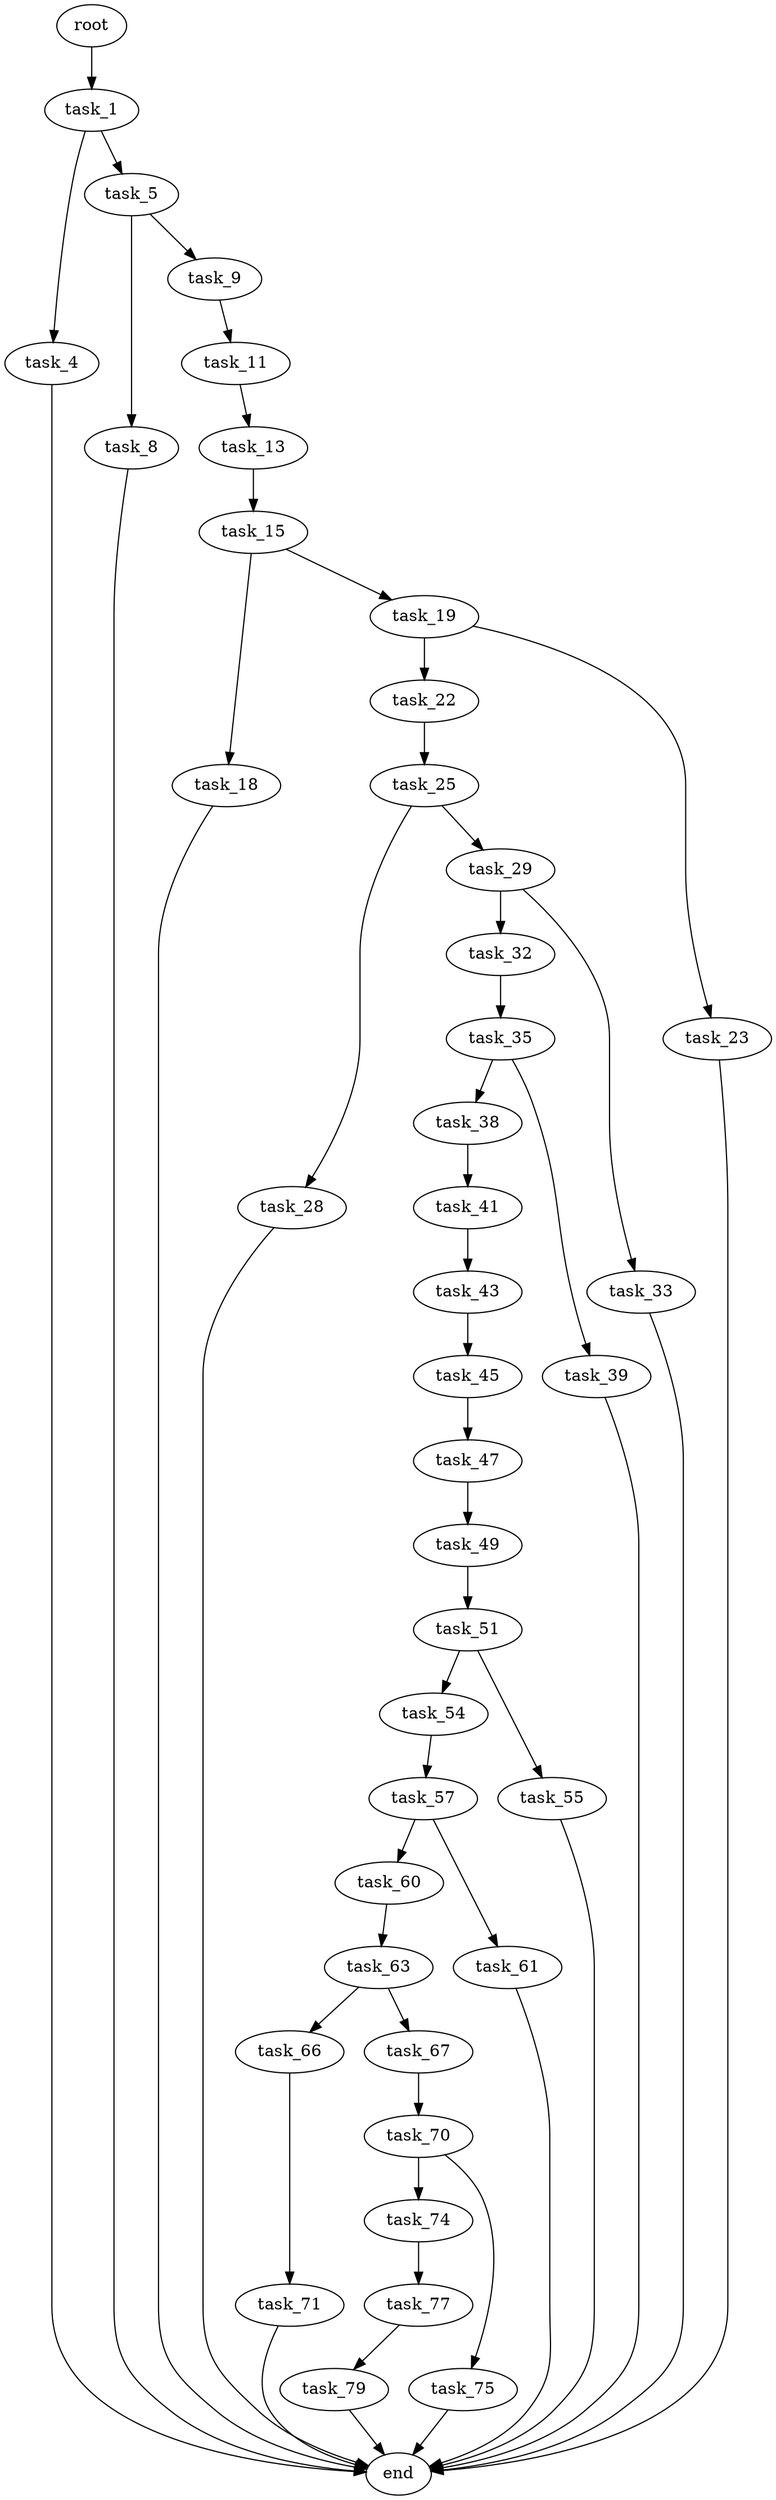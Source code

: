 digraph G {
  root [size="0.000000"];
  task_1 [size="782757789696.000000"];
  task_4 [size="492633920299.000000"];
  task_5 [size="1339773622.000000"];
  end [size="0.000000"];
  task_8 [size="98496744335.000000"];
  task_9 [size="8349002946.000000"];
  task_11 [size="8589934592.000000"];
  task_13 [size="203497001920.000000"];
  task_15 [size="457021827025.000000"];
  task_18 [size="549755813888.000000"];
  task_19 [size="110825372438.000000"];
  task_22 [size="210738284738.000000"];
  task_23 [size="5693842210.000000"];
  task_25 [size="220322984573.000000"];
  task_28 [size="841284924195.000000"];
  task_29 [size="22494589694.000000"];
  task_32 [size="549755813888.000000"];
  task_33 [size="12828609365.000000"];
  task_35 [size="10022169746.000000"];
  task_38 [size="549755813888.000000"];
  task_39 [size="196695249015.000000"];
  task_41 [size="28991029248.000000"];
  task_43 [size="9905246040.000000"];
  task_45 [size="7549974492.000000"];
  task_47 [size="10989904939.000000"];
  task_49 [size="307003105240.000000"];
  task_51 [size="2819371730.000000"];
  task_54 [size="7672697080.000000"];
  task_55 [size="227676793179.000000"];
  task_57 [size="17237122893.000000"];
  task_60 [size="1444968025.000000"];
  task_61 [size="28991029248.000000"];
  task_63 [size="780764719143.000000"];
  task_66 [size="29374701528.000000"];
  task_67 [size="1261626592090.000000"];
  task_71 [size="5284236083.000000"];
  task_70 [size="15147047698.000000"];
  task_74 [size="368293445632.000000"];
  task_75 [size="14890563172.000000"];
  task_77 [size="3481173705.000000"];
  task_79 [size="1841534832.000000"];

  root -> task_1 [size="1.000000"];
  task_1 -> task_4 [size="679477248.000000"];
  task_1 -> task_5 [size="679477248.000000"];
  task_4 -> end [size="1.000000"];
  task_5 -> task_8 [size="134217728.000000"];
  task_5 -> task_9 [size="134217728.000000"];
  task_8 -> end [size="1.000000"];
  task_9 -> task_11 [size="134217728.000000"];
  task_11 -> task_13 [size="33554432.000000"];
  task_13 -> task_15 [size="838860800.000000"];
  task_15 -> task_18 [size="679477248.000000"];
  task_15 -> task_19 [size="679477248.000000"];
  task_18 -> end [size="1.000000"];
  task_19 -> task_22 [size="75497472.000000"];
  task_19 -> task_23 [size="75497472.000000"];
  task_22 -> task_25 [size="209715200.000000"];
  task_23 -> end [size="1.000000"];
  task_25 -> task_28 [size="679477248.000000"];
  task_25 -> task_29 [size="679477248.000000"];
  task_28 -> end [size="1.000000"];
  task_29 -> task_32 [size="838860800.000000"];
  task_29 -> task_33 [size="838860800.000000"];
  task_32 -> task_35 [size="536870912.000000"];
  task_33 -> end [size="1.000000"];
  task_35 -> task_38 [size="679477248.000000"];
  task_35 -> task_39 [size="679477248.000000"];
  task_38 -> task_41 [size="536870912.000000"];
  task_39 -> end [size="1.000000"];
  task_41 -> task_43 [size="75497472.000000"];
  task_43 -> task_45 [size="536870912.000000"];
  task_45 -> task_47 [size="134217728.000000"];
  task_47 -> task_49 [size="301989888.000000"];
  task_49 -> task_51 [size="536870912.000000"];
  task_51 -> task_54 [size="209715200.000000"];
  task_51 -> task_55 [size="209715200.000000"];
  task_54 -> task_57 [size="301989888.000000"];
  task_55 -> end [size="1.000000"];
  task_57 -> task_60 [size="411041792.000000"];
  task_57 -> task_61 [size="411041792.000000"];
  task_60 -> task_63 [size="33554432.000000"];
  task_61 -> end [size="1.000000"];
  task_63 -> task_66 [size="838860800.000000"];
  task_63 -> task_67 [size="838860800.000000"];
  task_66 -> task_71 [size="536870912.000000"];
  task_67 -> task_70 [size="838860800.000000"];
  task_71 -> end [size="1.000000"];
  task_70 -> task_74 [size="301989888.000000"];
  task_70 -> task_75 [size="301989888.000000"];
  task_74 -> task_77 [size="411041792.000000"];
  task_75 -> end [size="1.000000"];
  task_77 -> task_79 [size="75497472.000000"];
  task_79 -> end [size="1.000000"];
}
